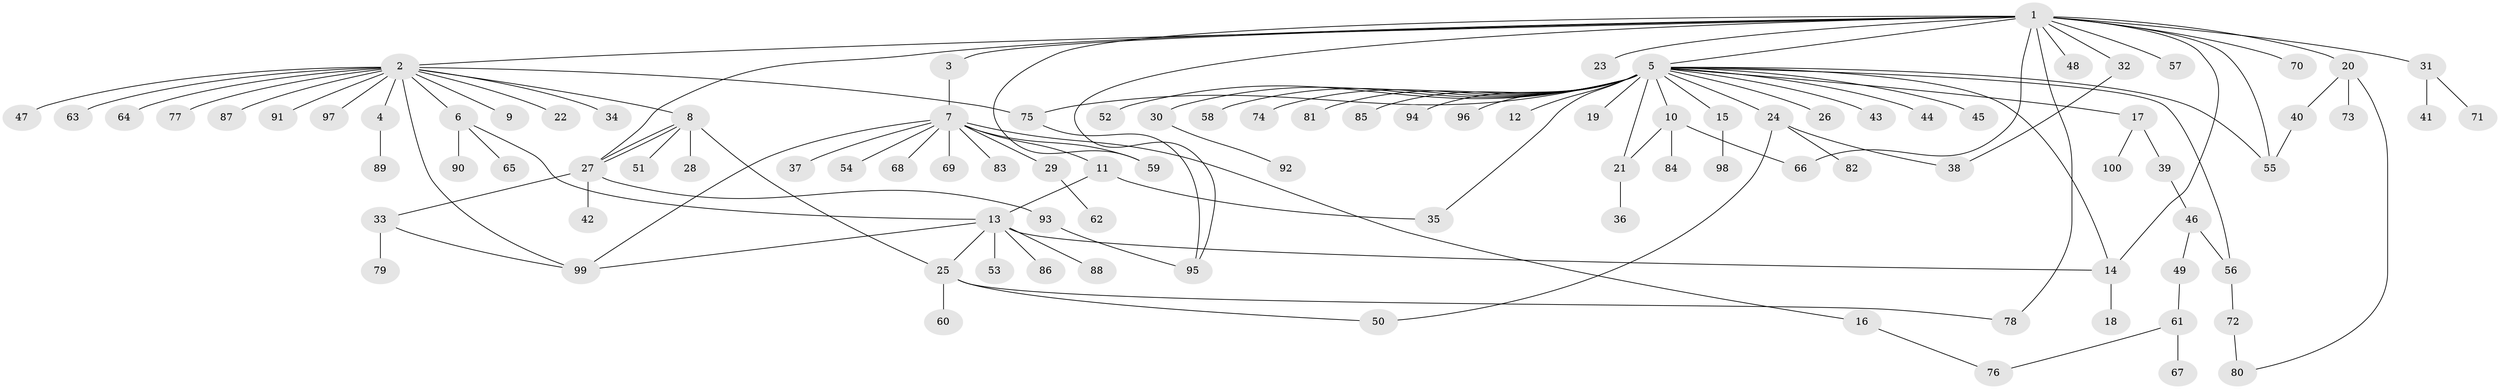// Generated by graph-tools (version 1.1) at 2025/38/02/21/25 10:38:54]
// undirected, 100 vertices, 123 edges
graph export_dot {
graph [start="1"]
  node [color=gray90,style=filled];
  1;
  2;
  3;
  4;
  5;
  6;
  7;
  8;
  9;
  10;
  11;
  12;
  13;
  14;
  15;
  16;
  17;
  18;
  19;
  20;
  21;
  22;
  23;
  24;
  25;
  26;
  27;
  28;
  29;
  30;
  31;
  32;
  33;
  34;
  35;
  36;
  37;
  38;
  39;
  40;
  41;
  42;
  43;
  44;
  45;
  46;
  47;
  48;
  49;
  50;
  51;
  52;
  53;
  54;
  55;
  56;
  57;
  58;
  59;
  60;
  61;
  62;
  63;
  64;
  65;
  66;
  67;
  68;
  69;
  70;
  71;
  72;
  73;
  74;
  75;
  76;
  77;
  78;
  79;
  80;
  81;
  82;
  83;
  84;
  85;
  86;
  87;
  88;
  89;
  90;
  91;
  92;
  93;
  94;
  95;
  96;
  97;
  98;
  99;
  100;
  1 -- 2;
  1 -- 3;
  1 -- 5;
  1 -- 14;
  1 -- 20;
  1 -- 23;
  1 -- 27;
  1 -- 31;
  1 -- 32;
  1 -- 48;
  1 -- 55;
  1 -- 57;
  1 -- 59;
  1 -- 66;
  1 -- 70;
  1 -- 78;
  1 -- 95;
  2 -- 4;
  2 -- 6;
  2 -- 8;
  2 -- 9;
  2 -- 22;
  2 -- 34;
  2 -- 47;
  2 -- 63;
  2 -- 64;
  2 -- 75;
  2 -- 77;
  2 -- 87;
  2 -- 91;
  2 -- 97;
  2 -- 99;
  3 -- 7;
  4 -- 89;
  5 -- 10;
  5 -- 12;
  5 -- 14;
  5 -- 15;
  5 -- 17;
  5 -- 19;
  5 -- 21;
  5 -- 24;
  5 -- 26;
  5 -- 30;
  5 -- 35;
  5 -- 43;
  5 -- 44;
  5 -- 45;
  5 -- 52;
  5 -- 55;
  5 -- 56;
  5 -- 58;
  5 -- 74;
  5 -- 75;
  5 -- 81;
  5 -- 85;
  5 -- 94;
  5 -- 96;
  6 -- 13;
  6 -- 65;
  6 -- 90;
  7 -- 11;
  7 -- 16;
  7 -- 29;
  7 -- 37;
  7 -- 54;
  7 -- 59;
  7 -- 68;
  7 -- 69;
  7 -- 83;
  7 -- 99;
  8 -- 25;
  8 -- 27;
  8 -- 27;
  8 -- 28;
  8 -- 51;
  10 -- 21;
  10 -- 66;
  10 -- 84;
  11 -- 13;
  11 -- 35;
  13 -- 14;
  13 -- 25;
  13 -- 53;
  13 -- 86;
  13 -- 88;
  13 -- 99;
  14 -- 18;
  15 -- 98;
  16 -- 76;
  17 -- 39;
  17 -- 100;
  20 -- 40;
  20 -- 73;
  20 -- 80;
  21 -- 36;
  24 -- 38;
  24 -- 50;
  24 -- 82;
  25 -- 50;
  25 -- 60;
  25 -- 78;
  27 -- 33;
  27 -- 42;
  27 -- 93;
  29 -- 62;
  30 -- 92;
  31 -- 41;
  31 -- 71;
  32 -- 38;
  33 -- 79;
  33 -- 99;
  39 -- 46;
  40 -- 55;
  46 -- 49;
  46 -- 56;
  49 -- 61;
  56 -- 72;
  61 -- 67;
  61 -- 76;
  72 -- 80;
  75 -- 95;
  93 -- 95;
}
